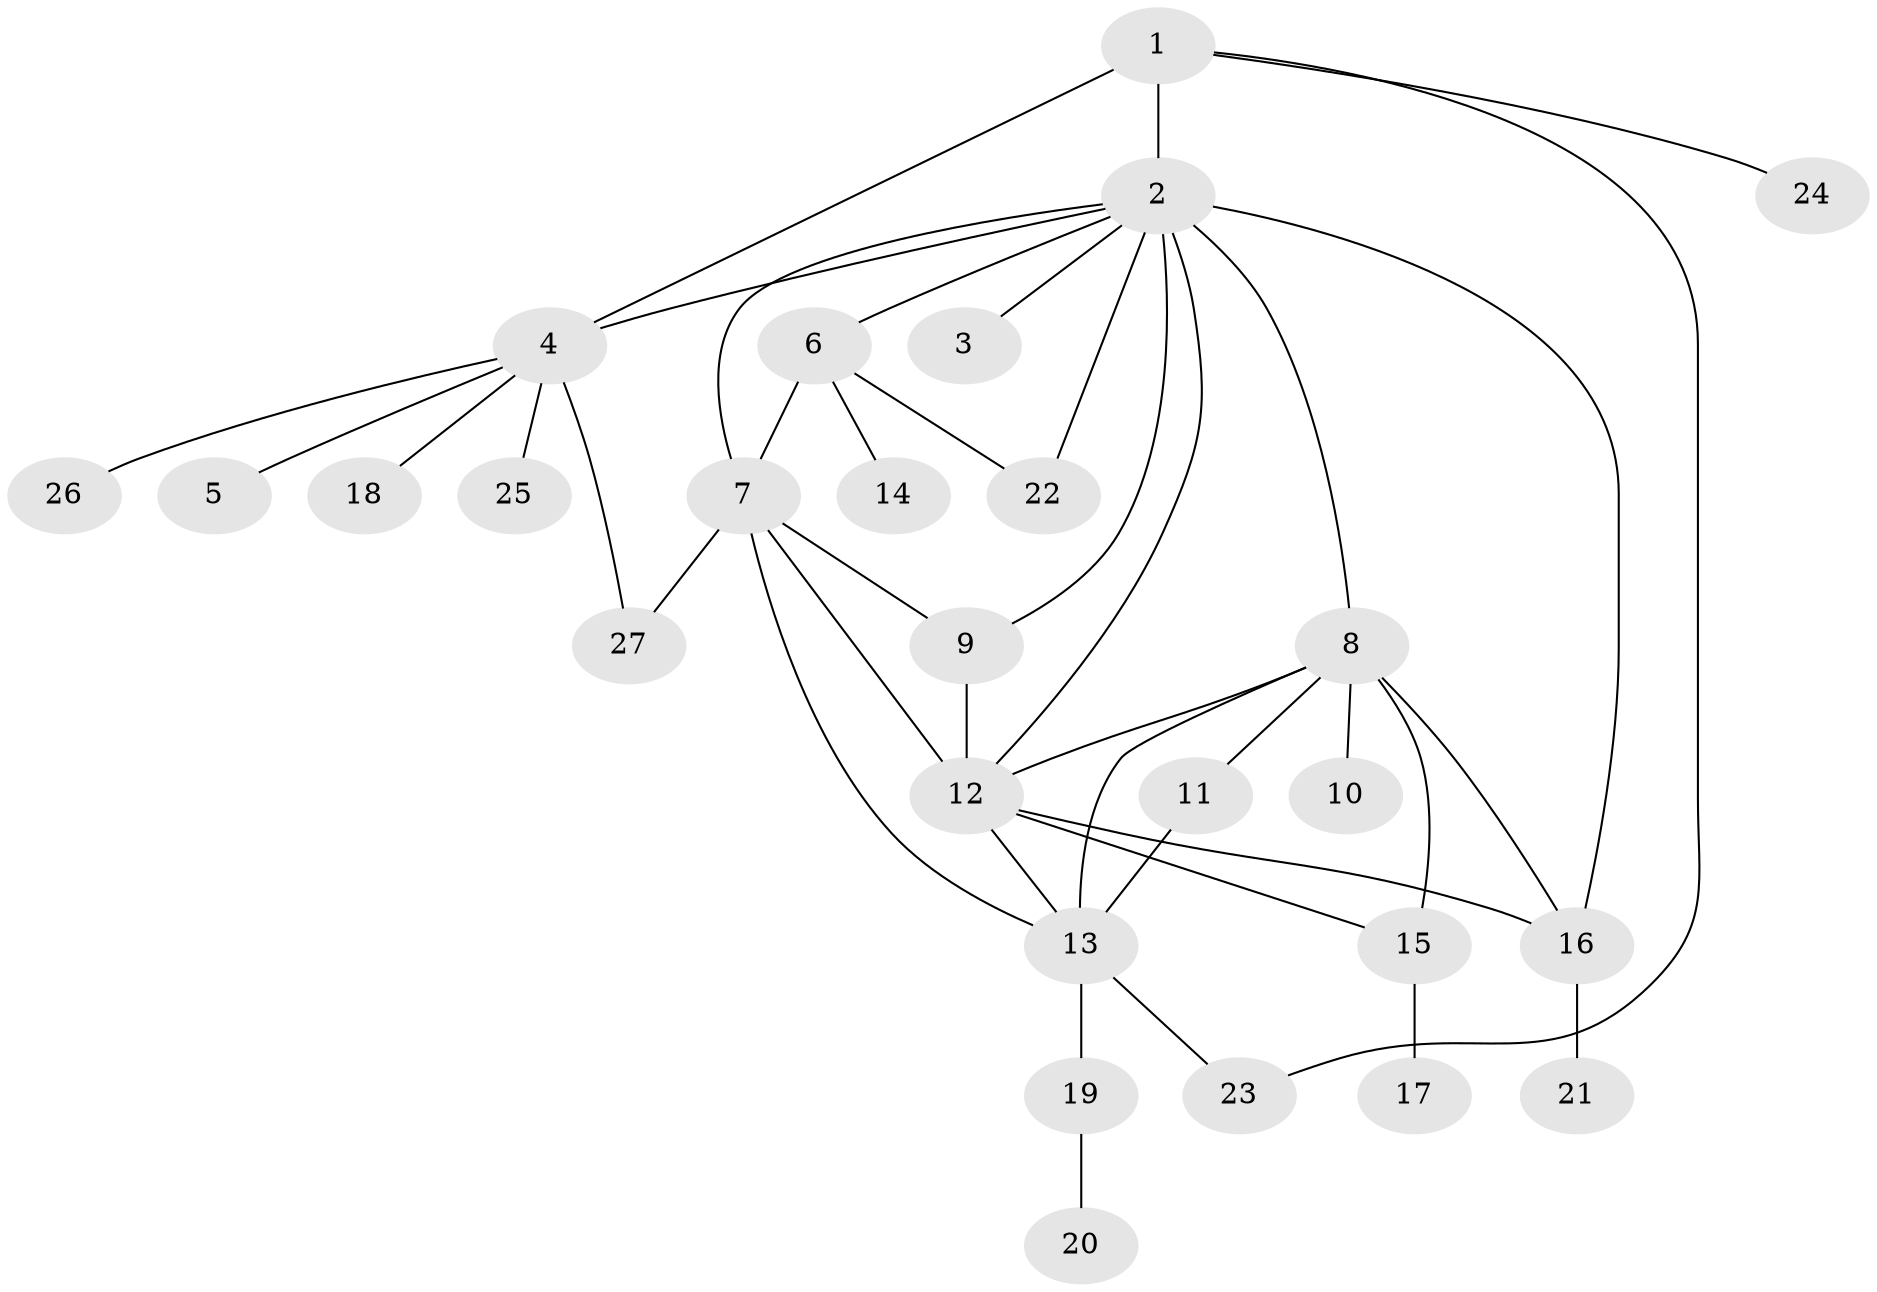 // original degree distribution, {4: 0.05555555555555555, 18: 0.018518518518518517, 2: 0.24074074074074073, 9: 0.018518518518518517, 1: 0.4444444444444444, 5: 0.037037037037037035, 3: 0.12962962962962962, 10: 0.018518518518518517, 11: 0.018518518518518517, 7: 0.018518518518518517}
// Generated by graph-tools (version 1.1) at 2025/35/03/09/25 02:35:40]
// undirected, 27 vertices, 41 edges
graph export_dot {
graph [start="1"]
  node [color=gray90,style=filled];
  1;
  2;
  3;
  4;
  5;
  6;
  7;
  8;
  9;
  10;
  11;
  12;
  13;
  14;
  15;
  16;
  17;
  18;
  19;
  20;
  21;
  22;
  23;
  24;
  25;
  26;
  27;
  1 -- 2 [weight=5.0];
  1 -- 4 [weight=2.0];
  1 -- 23 [weight=1.0];
  1 -- 24 [weight=1.0];
  2 -- 3 [weight=1.0];
  2 -- 4 [weight=1.0];
  2 -- 6 [weight=1.0];
  2 -- 7 [weight=1.0];
  2 -- 8 [weight=1.0];
  2 -- 9 [weight=1.0];
  2 -- 12 [weight=2.0];
  2 -- 16 [weight=2.0];
  2 -- 22 [weight=1.0];
  4 -- 5 [weight=1.0];
  4 -- 18 [weight=1.0];
  4 -- 25 [weight=1.0];
  4 -- 26 [weight=1.0];
  4 -- 27 [weight=1.0];
  6 -- 7 [weight=1.0];
  6 -- 14 [weight=1.0];
  6 -- 22 [weight=1.0];
  7 -- 9 [weight=1.0];
  7 -- 12 [weight=1.0];
  7 -- 13 [weight=1.0];
  7 -- 27 [weight=1.0];
  8 -- 10 [weight=1.0];
  8 -- 11 [weight=1.0];
  8 -- 12 [weight=3.0];
  8 -- 13 [weight=1.0];
  8 -- 15 [weight=1.0];
  8 -- 16 [weight=1.0];
  9 -- 12 [weight=8.0];
  11 -- 13 [weight=1.0];
  12 -- 13 [weight=1.0];
  12 -- 15 [weight=1.0];
  12 -- 16 [weight=1.0];
  13 -- 19 [weight=1.0];
  13 -- 23 [weight=1.0];
  15 -- 17 [weight=1.0];
  16 -- 21 [weight=1.0];
  19 -- 20 [weight=1.0];
}
